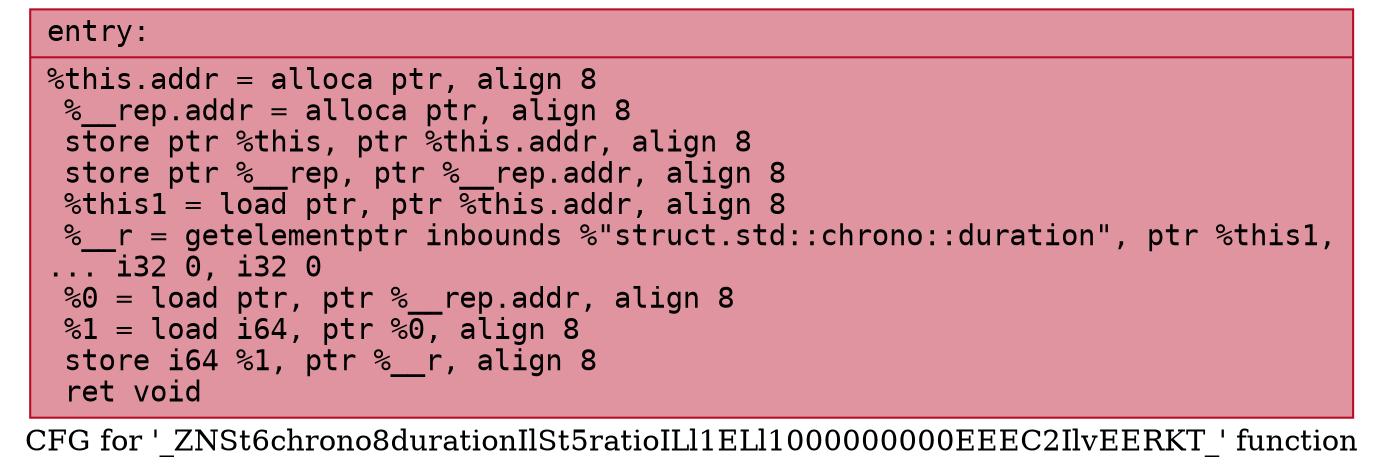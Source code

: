 digraph "CFG for '_ZNSt6chrono8durationIlSt5ratioILl1ELl1000000000EEEC2IlvEERKT_' function" {
	label="CFG for '_ZNSt6chrono8durationIlSt5ratioILl1ELl1000000000EEEC2IlvEERKT_' function";

	Node0x5651cd82e980 [shape=record,color="#b70d28ff", style=filled, fillcolor="#b70d2870" fontname="Courier",label="{entry:\l|  %this.addr = alloca ptr, align 8\l  %__rep.addr = alloca ptr, align 8\l  store ptr %this, ptr %this.addr, align 8\l  store ptr %__rep, ptr %__rep.addr, align 8\l  %this1 = load ptr, ptr %this.addr, align 8\l  %__r = getelementptr inbounds %\"struct.std::chrono::duration\", ptr %this1,\l... i32 0, i32 0\l  %0 = load ptr, ptr %__rep.addr, align 8\l  %1 = load i64, ptr %0, align 8\l  store i64 %1, ptr %__r, align 8\l  ret void\l}"];
}

